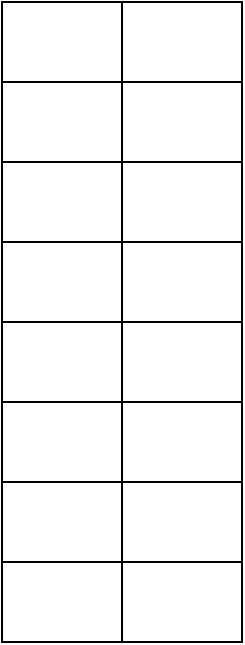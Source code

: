 <mxfile version="18.0.1" type="github">
  <diagram id="szHpb09bDUWgVjbzOvYv" name="Page-1">
    <mxGraphModel dx="1302" dy="990" grid="1" gridSize="10" guides="1" tooltips="1" connect="1" arrows="1" fold="1" page="1" pageScale="1" pageWidth="1169" pageHeight="1654" math="0" shadow="0">
      <root>
        <mxCell id="0" />
        <mxCell id="1" parent="0" />
        <mxCell id="GrMZ2wBZ-O9zUyZQI_Jx-1" value="" style="shape=table;startSize=0;container=1;collapsible=0;childLayout=tableLayout;" vertex="1" parent="1">
          <mxGeometry x="270" y="150" width="120" height="320" as="geometry" />
        </mxCell>
        <mxCell id="GrMZ2wBZ-O9zUyZQI_Jx-2" value="" style="shape=tableRow;horizontal=0;startSize=0;swimlaneHead=0;swimlaneBody=0;top=0;left=0;bottom=0;right=0;collapsible=0;dropTarget=0;fillColor=none;points=[[0,0.5],[1,0.5]];portConstraint=eastwest;" vertex="1" parent="GrMZ2wBZ-O9zUyZQI_Jx-1">
          <mxGeometry width="120" height="40" as="geometry" />
        </mxCell>
        <mxCell id="GrMZ2wBZ-O9zUyZQI_Jx-3" value="" style="shape=partialRectangle;html=1;whiteSpace=wrap;connectable=0;overflow=hidden;fillColor=none;top=0;left=0;bottom=0;right=0;pointerEvents=1;" vertex="1" parent="GrMZ2wBZ-O9zUyZQI_Jx-2">
          <mxGeometry width="60" height="40" as="geometry">
            <mxRectangle width="60" height="40" as="alternateBounds" />
          </mxGeometry>
        </mxCell>
        <mxCell id="GrMZ2wBZ-O9zUyZQI_Jx-4" value="" style="shape=partialRectangle;html=1;whiteSpace=wrap;connectable=0;overflow=hidden;fillColor=none;top=0;left=0;bottom=0;right=0;pointerEvents=1;" vertex="1" parent="GrMZ2wBZ-O9zUyZQI_Jx-2">
          <mxGeometry x="60" width="60" height="40" as="geometry">
            <mxRectangle width="60" height="40" as="alternateBounds" />
          </mxGeometry>
        </mxCell>
        <mxCell id="GrMZ2wBZ-O9zUyZQI_Jx-5" value="" style="shape=tableRow;horizontal=0;startSize=0;swimlaneHead=0;swimlaneBody=0;top=0;left=0;bottom=0;right=0;collapsible=0;dropTarget=0;fillColor=none;points=[[0,0.5],[1,0.5]];portConstraint=eastwest;" vertex="1" parent="GrMZ2wBZ-O9zUyZQI_Jx-1">
          <mxGeometry y="40" width="120" height="40" as="geometry" />
        </mxCell>
        <mxCell id="GrMZ2wBZ-O9zUyZQI_Jx-6" value="" style="shape=partialRectangle;html=1;whiteSpace=wrap;connectable=0;overflow=hidden;fillColor=none;top=0;left=0;bottom=0;right=0;pointerEvents=1;" vertex="1" parent="GrMZ2wBZ-O9zUyZQI_Jx-5">
          <mxGeometry width="60" height="40" as="geometry">
            <mxRectangle width="60" height="40" as="alternateBounds" />
          </mxGeometry>
        </mxCell>
        <mxCell id="GrMZ2wBZ-O9zUyZQI_Jx-7" value="" style="shape=partialRectangle;html=1;whiteSpace=wrap;connectable=0;overflow=hidden;fillColor=none;top=0;left=0;bottom=0;right=0;pointerEvents=1;" vertex="1" parent="GrMZ2wBZ-O9zUyZQI_Jx-5">
          <mxGeometry x="60" width="60" height="40" as="geometry">
            <mxRectangle width="60" height="40" as="alternateBounds" />
          </mxGeometry>
        </mxCell>
        <mxCell id="GrMZ2wBZ-O9zUyZQI_Jx-8" value="" style="shape=tableRow;horizontal=0;startSize=0;swimlaneHead=0;swimlaneBody=0;top=0;left=0;bottom=0;right=0;collapsible=0;dropTarget=0;fillColor=none;points=[[0,0.5],[1,0.5]];portConstraint=eastwest;" vertex="1" parent="GrMZ2wBZ-O9zUyZQI_Jx-1">
          <mxGeometry y="80" width="120" height="40" as="geometry" />
        </mxCell>
        <mxCell id="GrMZ2wBZ-O9zUyZQI_Jx-9" value="" style="shape=partialRectangle;html=1;whiteSpace=wrap;connectable=0;overflow=hidden;fillColor=none;top=0;left=0;bottom=0;right=0;pointerEvents=1;" vertex="1" parent="GrMZ2wBZ-O9zUyZQI_Jx-8">
          <mxGeometry width="60" height="40" as="geometry">
            <mxRectangle width="60" height="40" as="alternateBounds" />
          </mxGeometry>
        </mxCell>
        <mxCell id="GrMZ2wBZ-O9zUyZQI_Jx-10" value="" style="shape=partialRectangle;html=1;whiteSpace=wrap;connectable=0;overflow=hidden;fillColor=none;top=0;left=0;bottom=0;right=0;pointerEvents=1;" vertex="1" parent="GrMZ2wBZ-O9zUyZQI_Jx-8">
          <mxGeometry x="60" width="60" height="40" as="geometry">
            <mxRectangle width="60" height="40" as="alternateBounds" />
          </mxGeometry>
        </mxCell>
        <mxCell id="GrMZ2wBZ-O9zUyZQI_Jx-11" value="" style="shape=tableRow;horizontal=0;startSize=0;swimlaneHead=0;swimlaneBody=0;top=0;left=0;bottom=0;right=0;collapsible=0;dropTarget=0;fillColor=none;points=[[0,0.5],[1,0.5]];portConstraint=eastwest;" vertex="1" parent="GrMZ2wBZ-O9zUyZQI_Jx-1">
          <mxGeometry y="120" width="120" height="40" as="geometry" />
        </mxCell>
        <mxCell id="GrMZ2wBZ-O9zUyZQI_Jx-12" value="" style="shape=partialRectangle;html=1;whiteSpace=wrap;connectable=0;overflow=hidden;fillColor=none;top=0;left=0;bottom=0;right=0;pointerEvents=1;" vertex="1" parent="GrMZ2wBZ-O9zUyZQI_Jx-11">
          <mxGeometry width="60" height="40" as="geometry">
            <mxRectangle width="60" height="40" as="alternateBounds" />
          </mxGeometry>
        </mxCell>
        <mxCell id="GrMZ2wBZ-O9zUyZQI_Jx-13" value="" style="shape=partialRectangle;html=1;whiteSpace=wrap;connectable=0;overflow=hidden;fillColor=none;top=0;left=0;bottom=0;right=0;pointerEvents=1;" vertex="1" parent="GrMZ2wBZ-O9zUyZQI_Jx-11">
          <mxGeometry x="60" width="60" height="40" as="geometry">
            <mxRectangle width="60" height="40" as="alternateBounds" />
          </mxGeometry>
        </mxCell>
        <mxCell id="GrMZ2wBZ-O9zUyZQI_Jx-14" value="" style="shape=tableRow;horizontal=0;startSize=0;swimlaneHead=0;swimlaneBody=0;top=0;left=0;bottom=0;right=0;collapsible=0;dropTarget=0;fillColor=none;points=[[0,0.5],[1,0.5]];portConstraint=eastwest;" vertex="1" parent="GrMZ2wBZ-O9zUyZQI_Jx-1">
          <mxGeometry y="160" width="120" height="40" as="geometry" />
        </mxCell>
        <mxCell id="GrMZ2wBZ-O9zUyZQI_Jx-15" value="" style="shape=partialRectangle;html=1;whiteSpace=wrap;connectable=0;overflow=hidden;fillColor=none;top=0;left=0;bottom=0;right=0;pointerEvents=1;" vertex="1" parent="GrMZ2wBZ-O9zUyZQI_Jx-14">
          <mxGeometry width="60" height="40" as="geometry">
            <mxRectangle width="60" height="40" as="alternateBounds" />
          </mxGeometry>
        </mxCell>
        <mxCell id="GrMZ2wBZ-O9zUyZQI_Jx-16" value="" style="shape=partialRectangle;html=1;whiteSpace=wrap;connectable=0;overflow=hidden;fillColor=none;top=0;left=0;bottom=0;right=0;pointerEvents=1;" vertex="1" parent="GrMZ2wBZ-O9zUyZQI_Jx-14">
          <mxGeometry x="60" width="60" height="40" as="geometry">
            <mxRectangle width="60" height="40" as="alternateBounds" />
          </mxGeometry>
        </mxCell>
        <mxCell id="GrMZ2wBZ-O9zUyZQI_Jx-17" value="" style="shape=tableRow;horizontal=0;startSize=0;swimlaneHead=0;swimlaneBody=0;top=0;left=0;bottom=0;right=0;collapsible=0;dropTarget=0;fillColor=none;points=[[0,0.5],[1,0.5]];portConstraint=eastwest;" vertex="1" parent="GrMZ2wBZ-O9zUyZQI_Jx-1">
          <mxGeometry y="200" width="120" height="40" as="geometry" />
        </mxCell>
        <mxCell id="GrMZ2wBZ-O9zUyZQI_Jx-18" value="" style="shape=partialRectangle;html=1;whiteSpace=wrap;connectable=0;overflow=hidden;fillColor=none;top=0;left=0;bottom=0;right=0;pointerEvents=1;" vertex="1" parent="GrMZ2wBZ-O9zUyZQI_Jx-17">
          <mxGeometry width="60" height="40" as="geometry">
            <mxRectangle width="60" height="40" as="alternateBounds" />
          </mxGeometry>
        </mxCell>
        <mxCell id="GrMZ2wBZ-O9zUyZQI_Jx-19" value="" style="shape=partialRectangle;html=1;whiteSpace=wrap;connectable=0;overflow=hidden;fillColor=none;top=0;left=0;bottom=0;right=0;pointerEvents=1;" vertex="1" parent="GrMZ2wBZ-O9zUyZQI_Jx-17">
          <mxGeometry x="60" width="60" height="40" as="geometry">
            <mxRectangle width="60" height="40" as="alternateBounds" />
          </mxGeometry>
        </mxCell>
        <mxCell id="GrMZ2wBZ-O9zUyZQI_Jx-20" value="" style="shape=tableRow;horizontal=0;startSize=0;swimlaneHead=0;swimlaneBody=0;top=0;left=0;bottom=0;right=0;collapsible=0;dropTarget=0;fillColor=none;points=[[0,0.5],[1,0.5]];portConstraint=eastwest;" vertex="1" parent="GrMZ2wBZ-O9zUyZQI_Jx-1">
          <mxGeometry y="240" width="120" height="40" as="geometry" />
        </mxCell>
        <mxCell id="GrMZ2wBZ-O9zUyZQI_Jx-21" value="" style="shape=partialRectangle;html=1;whiteSpace=wrap;connectable=0;overflow=hidden;fillColor=none;top=0;left=0;bottom=0;right=0;pointerEvents=1;" vertex="1" parent="GrMZ2wBZ-O9zUyZQI_Jx-20">
          <mxGeometry width="60" height="40" as="geometry">
            <mxRectangle width="60" height="40" as="alternateBounds" />
          </mxGeometry>
        </mxCell>
        <mxCell id="GrMZ2wBZ-O9zUyZQI_Jx-22" value="" style="shape=partialRectangle;html=1;whiteSpace=wrap;connectable=0;overflow=hidden;fillColor=none;top=0;left=0;bottom=0;right=0;pointerEvents=1;" vertex="1" parent="GrMZ2wBZ-O9zUyZQI_Jx-20">
          <mxGeometry x="60" width="60" height="40" as="geometry">
            <mxRectangle width="60" height="40" as="alternateBounds" />
          </mxGeometry>
        </mxCell>
        <mxCell id="GrMZ2wBZ-O9zUyZQI_Jx-23" value="" style="shape=tableRow;horizontal=0;startSize=0;swimlaneHead=0;swimlaneBody=0;top=0;left=0;bottom=0;right=0;collapsible=0;dropTarget=0;fillColor=none;points=[[0,0.5],[1,0.5]];portConstraint=eastwest;" vertex="1" parent="GrMZ2wBZ-O9zUyZQI_Jx-1">
          <mxGeometry y="280" width="120" height="40" as="geometry" />
        </mxCell>
        <mxCell id="GrMZ2wBZ-O9zUyZQI_Jx-24" value="" style="shape=partialRectangle;html=1;whiteSpace=wrap;connectable=0;overflow=hidden;fillColor=none;top=0;left=0;bottom=0;right=0;pointerEvents=1;" vertex="1" parent="GrMZ2wBZ-O9zUyZQI_Jx-23">
          <mxGeometry width="60" height="40" as="geometry">
            <mxRectangle width="60" height="40" as="alternateBounds" />
          </mxGeometry>
        </mxCell>
        <mxCell id="GrMZ2wBZ-O9zUyZQI_Jx-25" value="" style="shape=partialRectangle;html=1;whiteSpace=wrap;connectable=0;overflow=hidden;fillColor=none;top=0;left=0;bottom=0;right=0;pointerEvents=1;" vertex="1" parent="GrMZ2wBZ-O9zUyZQI_Jx-23">
          <mxGeometry x="60" width="60" height="40" as="geometry">
            <mxRectangle width="60" height="40" as="alternateBounds" />
          </mxGeometry>
        </mxCell>
      </root>
    </mxGraphModel>
  </diagram>
</mxfile>
